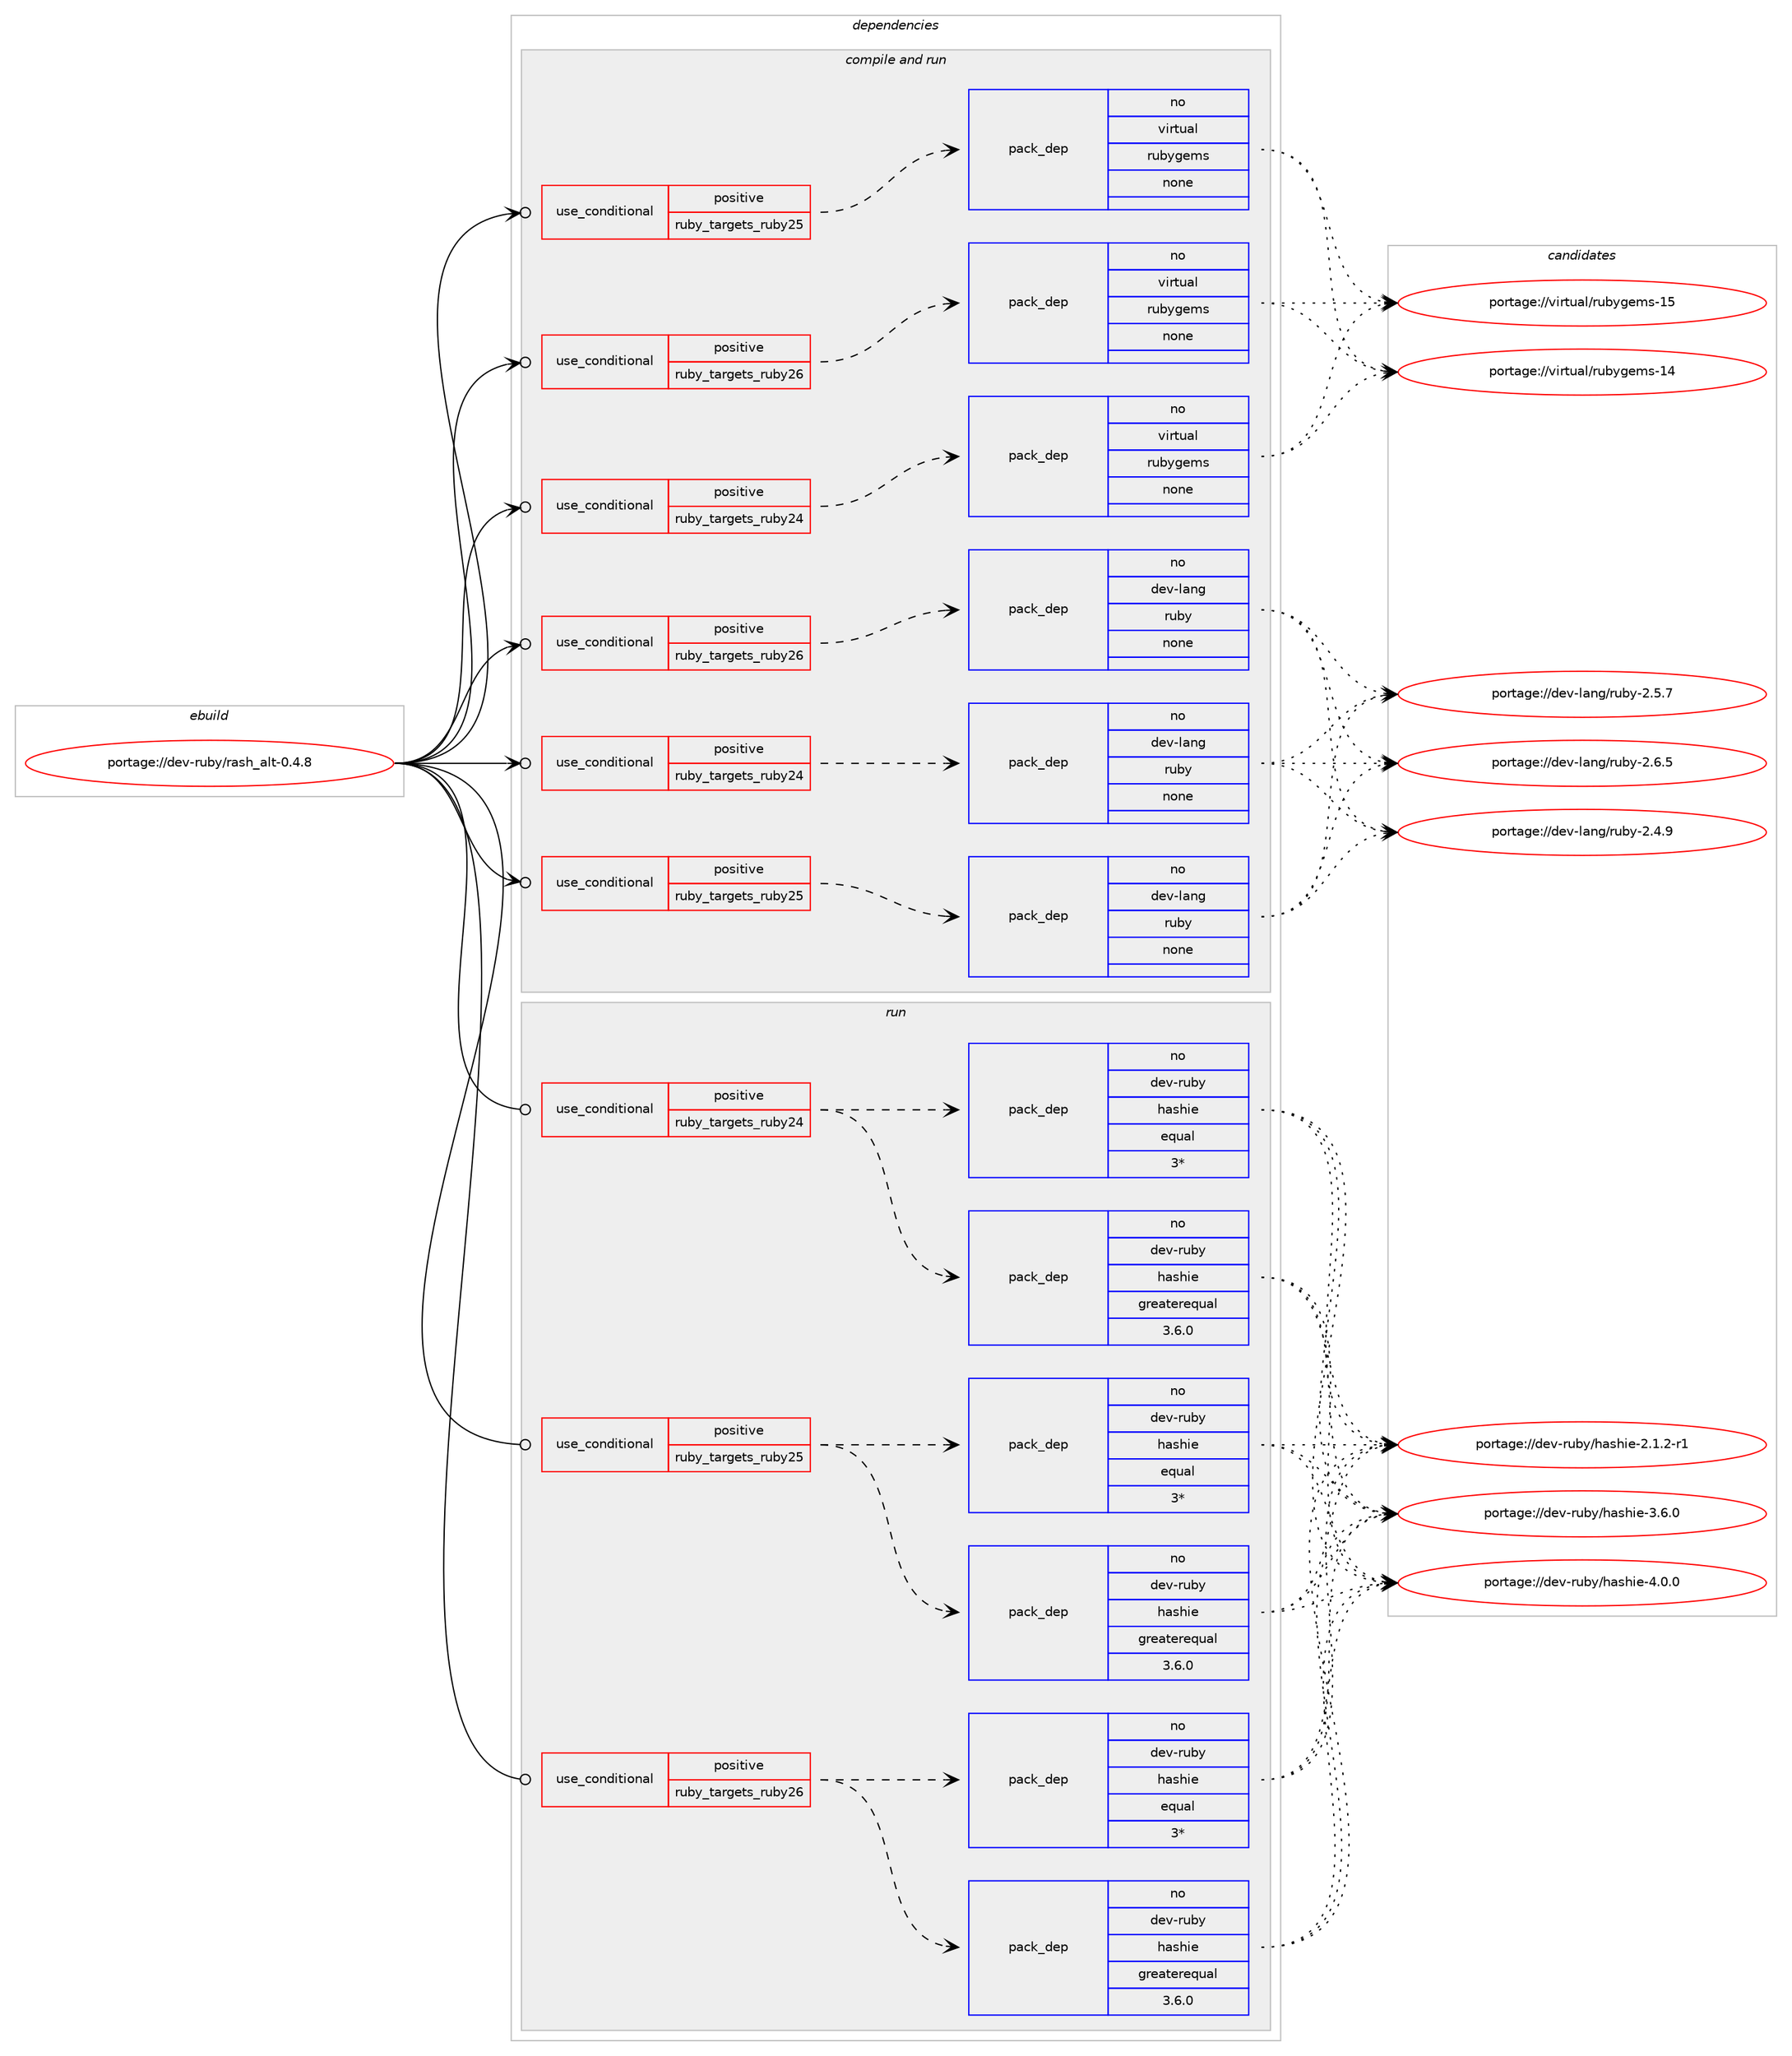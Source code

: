 digraph prolog {

# *************
# Graph options
# *************

newrank=true;
concentrate=true;
compound=true;
graph [rankdir=LR,fontname=Helvetica,fontsize=10,ranksep=1.5];#, ranksep=2.5, nodesep=0.2];
edge  [arrowhead=vee];
node  [fontname=Helvetica,fontsize=10];

# **********
# The ebuild
# **********

subgraph cluster_leftcol {
color=gray;
rank=same;
label=<<i>ebuild</i>>;
id [label="portage://dev-ruby/rash_alt-0.4.8", color=red, width=4, href="../dev-ruby/rash_alt-0.4.8.svg"];
}

# ****************
# The dependencies
# ****************

subgraph cluster_midcol {
color=gray;
label=<<i>dependencies</i>>;
subgraph cluster_compile {
fillcolor="#eeeeee";
style=filled;
label=<<i>compile</i>>;
}
subgraph cluster_compileandrun {
fillcolor="#eeeeee";
style=filled;
label=<<i>compile and run</i>>;
subgraph cond60496 {
dependency237194 [label=<<TABLE BORDER="0" CELLBORDER="1" CELLSPACING="0" CELLPADDING="4"><TR><TD ROWSPAN="3" CELLPADDING="10">use_conditional</TD></TR><TR><TD>positive</TD></TR><TR><TD>ruby_targets_ruby24</TD></TR></TABLE>>, shape=none, color=red];
subgraph pack173151 {
dependency237195 [label=<<TABLE BORDER="0" CELLBORDER="1" CELLSPACING="0" CELLPADDING="4" WIDTH="220"><TR><TD ROWSPAN="6" CELLPADDING="30">pack_dep</TD></TR><TR><TD WIDTH="110">no</TD></TR><TR><TD>dev-lang</TD></TR><TR><TD>ruby</TD></TR><TR><TD>none</TD></TR><TR><TD></TD></TR></TABLE>>, shape=none, color=blue];
}
dependency237194:e -> dependency237195:w [weight=20,style="dashed",arrowhead="vee"];
}
id:e -> dependency237194:w [weight=20,style="solid",arrowhead="odotvee"];
subgraph cond60497 {
dependency237196 [label=<<TABLE BORDER="0" CELLBORDER="1" CELLSPACING="0" CELLPADDING="4"><TR><TD ROWSPAN="3" CELLPADDING="10">use_conditional</TD></TR><TR><TD>positive</TD></TR><TR><TD>ruby_targets_ruby24</TD></TR></TABLE>>, shape=none, color=red];
subgraph pack173152 {
dependency237197 [label=<<TABLE BORDER="0" CELLBORDER="1" CELLSPACING="0" CELLPADDING="4" WIDTH="220"><TR><TD ROWSPAN="6" CELLPADDING="30">pack_dep</TD></TR><TR><TD WIDTH="110">no</TD></TR><TR><TD>virtual</TD></TR><TR><TD>rubygems</TD></TR><TR><TD>none</TD></TR><TR><TD></TD></TR></TABLE>>, shape=none, color=blue];
}
dependency237196:e -> dependency237197:w [weight=20,style="dashed",arrowhead="vee"];
}
id:e -> dependency237196:w [weight=20,style="solid",arrowhead="odotvee"];
subgraph cond60498 {
dependency237198 [label=<<TABLE BORDER="0" CELLBORDER="1" CELLSPACING="0" CELLPADDING="4"><TR><TD ROWSPAN="3" CELLPADDING="10">use_conditional</TD></TR><TR><TD>positive</TD></TR><TR><TD>ruby_targets_ruby25</TD></TR></TABLE>>, shape=none, color=red];
subgraph pack173153 {
dependency237199 [label=<<TABLE BORDER="0" CELLBORDER="1" CELLSPACING="0" CELLPADDING="4" WIDTH="220"><TR><TD ROWSPAN="6" CELLPADDING="30">pack_dep</TD></TR><TR><TD WIDTH="110">no</TD></TR><TR><TD>dev-lang</TD></TR><TR><TD>ruby</TD></TR><TR><TD>none</TD></TR><TR><TD></TD></TR></TABLE>>, shape=none, color=blue];
}
dependency237198:e -> dependency237199:w [weight=20,style="dashed",arrowhead="vee"];
}
id:e -> dependency237198:w [weight=20,style="solid",arrowhead="odotvee"];
subgraph cond60499 {
dependency237200 [label=<<TABLE BORDER="0" CELLBORDER="1" CELLSPACING="0" CELLPADDING="4"><TR><TD ROWSPAN="3" CELLPADDING="10">use_conditional</TD></TR><TR><TD>positive</TD></TR><TR><TD>ruby_targets_ruby25</TD></TR></TABLE>>, shape=none, color=red];
subgraph pack173154 {
dependency237201 [label=<<TABLE BORDER="0" CELLBORDER="1" CELLSPACING="0" CELLPADDING="4" WIDTH="220"><TR><TD ROWSPAN="6" CELLPADDING="30">pack_dep</TD></TR><TR><TD WIDTH="110">no</TD></TR><TR><TD>virtual</TD></TR><TR><TD>rubygems</TD></TR><TR><TD>none</TD></TR><TR><TD></TD></TR></TABLE>>, shape=none, color=blue];
}
dependency237200:e -> dependency237201:w [weight=20,style="dashed",arrowhead="vee"];
}
id:e -> dependency237200:w [weight=20,style="solid",arrowhead="odotvee"];
subgraph cond60500 {
dependency237202 [label=<<TABLE BORDER="0" CELLBORDER="1" CELLSPACING="0" CELLPADDING="4"><TR><TD ROWSPAN="3" CELLPADDING="10">use_conditional</TD></TR><TR><TD>positive</TD></TR><TR><TD>ruby_targets_ruby26</TD></TR></TABLE>>, shape=none, color=red];
subgraph pack173155 {
dependency237203 [label=<<TABLE BORDER="0" CELLBORDER="1" CELLSPACING="0" CELLPADDING="4" WIDTH="220"><TR><TD ROWSPAN="6" CELLPADDING="30">pack_dep</TD></TR><TR><TD WIDTH="110">no</TD></TR><TR><TD>dev-lang</TD></TR><TR><TD>ruby</TD></TR><TR><TD>none</TD></TR><TR><TD></TD></TR></TABLE>>, shape=none, color=blue];
}
dependency237202:e -> dependency237203:w [weight=20,style="dashed",arrowhead="vee"];
}
id:e -> dependency237202:w [weight=20,style="solid",arrowhead="odotvee"];
subgraph cond60501 {
dependency237204 [label=<<TABLE BORDER="0" CELLBORDER="1" CELLSPACING="0" CELLPADDING="4"><TR><TD ROWSPAN="3" CELLPADDING="10">use_conditional</TD></TR><TR><TD>positive</TD></TR><TR><TD>ruby_targets_ruby26</TD></TR></TABLE>>, shape=none, color=red];
subgraph pack173156 {
dependency237205 [label=<<TABLE BORDER="0" CELLBORDER="1" CELLSPACING="0" CELLPADDING="4" WIDTH="220"><TR><TD ROWSPAN="6" CELLPADDING="30">pack_dep</TD></TR><TR><TD WIDTH="110">no</TD></TR><TR><TD>virtual</TD></TR><TR><TD>rubygems</TD></TR><TR><TD>none</TD></TR><TR><TD></TD></TR></TABLE>>, shape=none, color=blue];
}
dependency237204:e -> dependency237205:w [weight=20,style="dashed",arrowhead="vee"];
}
id:e -> dependency237204:w [weight=20,style="solid",arrowhead="odotvee"];
}
subgraph cluster_run {
fillcolor="#eeeeee";
style=filled;
label=<<i>run</i>>;
subgraph cond60502 {
dependency237206 [label=<<TABLE BORDER="0" CELLBORDER="1" CELLSPACING="0" CELLPADDING="4"><TR><TD ROWSPAN="3" CELLPADDING="10">use_conditional</TD></TR><TR><TD>positive</TD></TR><TR><TD>ruby_targets_ruby24</TD></TR></TABLE>>, shape=none, color=red];
subgraph pack173157 {
dependency237207 [label=<<TABLE BORDER="0" CELLBORDER="1" CELLSPACING="0" CELLPADDING="4" WIDTH="220"><TR><TD ROWSPAN="6" CELLPADDING="30">pack_dep</TD></TR><TR><TD WIDTH="110">no</TD></TR><TR><TD>dev-ruby</TD></TR><TR><TD>hashie</TD></TR><TR><TD>greaterequal</TD></TR><TR><TD>3.6.0</TD></TR></TABLE>>, shape=none, color=blue];
}
dependency237206:e -> dependency237207:w [weight=20,style="dashed",arrowhead="vee"];
subgraph pack173158 {
dependency237208 [label=<<TABLE BORDER="0" CELLBORDER="1" CELLSPACING="0" CELLPADDING="4" WIDTH="220"><TR><TD ROWSPAN="6" CELLPADDING="30">pack_dep</TD></TR><TR><TD WIDTH="110">no</TD></TR><TR><TD>dev-ruby</TD></TR><TR><TD>hashie</TD></TR><TR><TD>equal</TD></TR><TR><TD>3*</TD></TR></TABLE>>, shape=none, color=blue];
}
dependency237206:e -> dependency237208:w [weight=20,style="dashed",arrowhead="vee"];
}
id:e -> dependency237206:w [weight=20,style="solid",arrowhead="odot"];
subgraph cond60503 {
dependency237209 [label=<<TABLE BORDER="0" CELLBORDER="1" CELLSPACING="0" CELLPADDING="4"><TR><TD ROWSPAN="3" CELLPADDING="10">use_conditional</TD></TR><TR><TD>positive</TD></TR><TR><TD>ruby_targets_ruby25</TD></TR></TABLE>>, shape=none, color=red];
subgraph pack173159 {
dependency237210 [label=<<TABLE BORDER="0" CELLBORDER="1" CELLSPACING="0" CELLPADDING="4" WIDTH="220"><TR><TD ROWSPAN="6" CELLPADDING="30">pack_dep</TD></TR><TR><TD WIDTH="110">no</TD></TR><TR><TD>dev-ruby</TD></TR><TR><TD>hashie</TD></TR><TR><TD>greaterequal</TD></TR><TR><TD>3.6.0</TD></TR></TABLE>>, shape=none, color=blue];
}
dependency237209:e -> dependency237210:w [weight=20,style="dashed",arrowhead="vee"];
subgraph pack173160 {
dependency237211 [label=<<TABLE BORDER="0" CELLBORDER="1" CELLSPACING="0" CELLPADDING="4" WIDTH="220"><TR><TD ROWSPAN="6" CELLPADDING="30">pack_dep</TD></TR><TR><TD WIDTH="110">no</TD></TR><TR><TD>dev-ruby</TD></TR><TR><TD>hashie</TD></TR><TR><TD>equal</TD></TR><TR><TD>3*</TD></TR></TABLE>>, shape=none, color=blue];
}
dependency237209:e -> dependency237211:w [weight=20,style="dashed",arrowhead="vee"];
}
id:e -> dependency237209:w [weight=20,style="solid",arrowhead="odot"];
subgraph cond60504 {
dependency237212 [label=<<TABLE BORDER="0" CELLBORDER="1" CELLSPACING="0" CELLPADDING="4"><TR><TD ROWSPAN="3" CELLPADDING="10">use_conditional</TD></TR><TR><TD>positive</TD></TR><TR><TD>ruby_targets_ruby26</TD></TR></TABLE>>, shape=none, color=red];
subgraph pack173161 {
dependency237213 [label=<<TABLE BORDER="0" CELLBORDER="1" CELLSPACING="0" CELLPADDING="4" WIDTH="220"><TR><TD ROWSPAN="6" CELLPADDING="30">pack_dep</TD></TR><TR><TD WIDTH="110">no</TD></TR><TR><TD>dev-ruby</TD></TR><TR><TD>hashie</TD></TR><TR><TD>greaterequal</TD></TR><TR><TD>3.6.0</TD></TR></TABLE>>, shape=none, color=blue];
}
dependency237212:e -> dependency237213:w [weight=20,style="dashed",arrowhead="vee"];
subgraph pack173162 {
dependency237214 [label=<<TABLE BORDER="0" CELLBORDER="1" CELLSPACING="0" CELLPADDING="4" WIDTH="220"><TR><TD ROWSPAN="6" CELLPADDING="30">pack_dep</TD></TR><TR><TD WIDTH="110">no</TD></TR><TR><TD>dev-ruby</TD></TR><TR><TD>hashie</TD></TR><TR><TD>equal</TD></TR><TR><TD>3*</TD></TR></TABLE>>, shape=none, color=blue];
}
dependency237212:e -> dependency237214:w [weight=20,style="dashed",arrowhead="vee"];
}
id:e -> dependency237212:w [weight=20,style="solid",arrowhead="odot"];
}
}

# **************
# The candidates
# **************

subgraph cluster_choices {
rank=same;
color=gray;
label=<<i>candidates</i>>;

subgraph choice173151 {
color=black;
nodesep=1;
choiceportage10010111845108971101034711411798121455046524657 [label="portage://dev-lang/ruby-2.4.9", color=red, width=4,href="../dev-lang/ruby-2.4.9.svg"];
choiceportage10010111845108971101034711411798121455046534655 [label="portage://dev-lang/ruby-2.5.7", color=red, width=4,href="../dev-lang/ruby-2.5.7.svg"];
choiceportage10010111845108971101034711411798121455046544653 [label="portage://dev-lang/ruby-2.6.5", color=red, width=4,href="../dev-lang/ruby-2.6.5.svg"];
dependency237195:e -> choiceportage10010111845108971101034711411798121455046524657:w [style=dotted,weight="100"];
dependency237195:e -> choiceportage10010111845108971101034711411798121455046534655:w [style=dotted,weight="100"];
dependency237195:e -> choiceportage10010111845108971101034711411798121455046544653:w [style=dotted,weight="100"];
}
subgraph choice173152 {
color=black;
nodesep=1;
choiceportage118105114116117971084711411798121103101109115454952 [label="portage://virtual/rubygems-14", color=red, width=4,href="../virtual/rubygems-14.svg"];
choiceportage118105114116117971084711411798121103101109115454953 [label="portage://virtual/rubygems-15", color=red, width=4,href="../virtual/rubygems-15.svg"];
dependency237197:e -> choiceportage118105114116117971084711411798121103101109115454952:w [style=dotted,weight="100"];
dependency237197:e -> choiceportage118105114116117971084711411798121103101109115454953:w [style=dotted,weight="100"];
}
subgraph choice173153 {
color=black;
nodesep=1;
choiceportage10010111845108971101034711411798121455046524657 [label="portage://dev-lang/ruby-2.4.9", color=red, width=4,href="../dev-lang/ruby-2.4.9.svg"];
choiceportage10010111845108971101034711411798121455046534655 [label="portage://dev-lang/ruby-2.5.7", color=red, width=4,href="../dev-lang/ruby-2.5.7.svg"];
choiceportage10010111845108971101034711411798121455046544653 [label="portage://dev-lang/ruby-2.6.5", color=red, width=4,href="../dev-lang/ruby-2.6.5.svg"];
dependency237199:e -> choiceportage10010111845108971101034711411798121455046524657:w [style=dotted,weight="100"];
dependency237199:e -> choiceportage10010111845108971101034711411798121455046534655:w [style=dotted,weight="100"];
dependency237199:e -> choiceportage10010111845108971101034711411798121455046544653:w [style=dotted,weight="100"];
}
subgraph choice173154 {
color=black;
nodesep=1;
choiceportage118105114116117971084711411798121103101109115454952 [label="portage://virtual/rubygems-14", color=red, width=4,href="../virtual/rubygems-14.svg"];
choiceportage118105114116117971084711411798121103101109115454953 [label="portage://virtual/rubygems-15", color=red, width=4,href="../virtual/rubygems-15.svg"];
dependency237201:e -> choiceportage118105114116117971084711411798121103101109115454952:w [style=dotted,weight="100"];
dependency237201:e -> choiceportage118105114116117971084711411798121103101109115454953:w [style=dotted,weight="100"];
}
subgraph choice173155 {
color=black;
nodesep=1;
choiceportage10010111845108971101034711411798121455046524657 [label="portage://dev-lang/ruby-2.4.9", color=red, width=4,href="../dev-lang/ruby-2.4.9.svg"];
choiceportage10010111845108971101034711411798121455046534655 [label="portage://dev-lang/ruby-2.5.7", color=red, width=4,href="../dev-lang/ruby-2.5.7.svg"];
choiceportage10010111845108971101034711411798121455046544653 [label="portage://dev-lang/ruby-2.6.5", color=red, width=4,href="../dev-lang/ruby-2.6.5.svg"];
dependency237203:e -> choiceportage10010111845108971101034711411798121455046524657:w [style=dotted,weight="100"];
dependency237203:e -> choiceportage10010111845108971101034711411798121455046534655:w [style=dotted,weight="100"];
dependency237203:e -> choiceportage10010111845108971101034711411798121455046544653:w [style=dotted,weight="100"];
}
subgraph choice173156 {
color=black;
nodesep=1;
choiceportage118105114116117971084711411798121103101109115454952 [label="portage://virtual/rubygems-14", color=red, width=4,href="../virtual/rubygems-14.svg"];
choiceportage118105114116117971084711411798121103101109115454953 [label="portage://virtual/rubygems-15", color=red, width=4,href="../virtual/rubygems-15.svg"];
dependency237205:e -> choiceportage118105114116117971084711411798121103101109115454952:w [style=dotted,weight="100"];
dependency237205:e -> choiceportage118105114116117971084711411798121103101109115454953:w [style=dotted,weight="100"];
}
subgraph choice173157 {
color=black;
nodesep=1;
choiceportage100101118451141179812147104971151041051014550464946504511449 [label="portage://dev-ruby/hashie-2.1.2-r1", color=red, width=4,href="../dev-ruby/hashie-2.1.2-r1.svg"];
choiceportage10010111845114117981214710497115104105101455146544648 [label="portage://dev-ruby/hashie-3.6.0", color=red, width=4,href="../dev-ruby/hashie-3.6.0.svg"];
choiceportage10010111845114117981214710497115104105101455246484648 [label="portage://dev-ruby/hashie-4.0.0", color=red, width=4,href="../dev-ruby/hashie-4.0.0.svg"];
dependency237207:e -> choiceportage100101118451141179812147104971151041051014550464946504511449:w [style=dotted,weight="100"];
dependency237207:e -> choiceportage10010111845114117981214710497115104105101455146544648:w [style=dotted,weight="100"];
dependency237207:e -> choiceportage10010111845114117981214710497115104105101455246484648:w [style=dotted,weight="100"];
}
subgraph choice173158 {
color=black;
nodesep=1;
choiceportage100101118451141179812147104971151041051014550464946504511449 [label="portage://dev-ruby/hashie-2.1.2-r1", color=red, width=4,href="../dev-ruby/hashie-2.1.2-r1.svg"];
choiceportage10010111845114117981214710497115104105101455146544648 [label="portage://dev-ruby/hashie-3.6.0", color=red, width=4,href="../dev-ruby/hashie-3.6.0.svg"];
choiceportage10010111845114117981214710497115104105101455246484648 [label="portage://dev-ruby/hashie-4.0.0", color=red, width=4,href="../dev-ruby/hashie-4.0.0.svg"];
dependency237208:e -> choiceportage100101118451141179812147104971151041051014550464946504511449:w [style=dotted,weight="100"];
dependency237208:e -> choiceportage10010111845114117981214710497115104105101455146544648:w [style=dotted,weight="100"];
dependency237208:e -> choiceportage10010111845114117981214710497115104105101455246484648:w [style=dotted,weight="100"];
}
subgraph choice173159 {
color=black;
nodesep=1;
choiceportage100101118451141179812147104971151041051014550464946504511449 [label="portage://dev-ruby/hashie-2.1.2-r1", color=red, width=4,href="../dev-ruby/hashie-2.1.2-r1.svg"];
choiceportage10010111845114117981214710497115104105101455146544648 [label="portage://dev-ruby/hashie-3.6.0", color=red, width=4,href="../dev-ruby/hashie-3.6.0.svg"];
choiceportage10010111845114117981214710497115104105101455246484648 [label="portage://dev-ruby/hashie-4.0.0", color=red, width=4,href="../dev-ruby/hashie-4.0.0.svg"];
dependency237210:e -> choiceportage100101118451141179812147104971151041051014550464946504511449:w [style=dotted,weight="100"];
dependency237210:e -> choiceportage10010111845114117981214710497115104105101455146544648:w [style=dotted,weight="100"];
dependency237210:e -> choiceportage10010111845114117981214710497115104105101455246484648:w [style=dotted,weight="100"];
}
subgraph choice173160 {
color=black;
nodesep=1;
choiceportage100101118451141179812147104971151041051014550464946504511449 [label="portage://dev-ruby/hashie-2.1.2-r1", color=red, width=4,href="../dev-ruby/hashie-2.1.2-r1.svg"];
choiceportage10010111845114117981214710497115104105101455146544648 [label="portage://dev-ruby/hashie-3.6.0", color=red, width=4,href="../dev-ruby/hashie-3.6.0.svg"];
choiceportage10010111845114117981214710497115104105101455246484648 [label="portage://dev-ruby/hashie-4.0.0", color=red, width=4,href="../dev-ruby/hashie-4.0.0.svg"];
dependency237211:e -> choiceportage100101118451141179812147104971151041051014550464946504511449:w [style=dotted,weight="100"];
dependency237211:e -> choiceportage10010111845114117981214710497115104105101455146544648:w [style=dotted,weight="100"];
dependency237211:e -> choiceportage10010111845114117981214710497115104105101455246484648:w [style=dotted,weight="100"];
}
subgraph choice173161 {
color=black;
nodesep=1;
choiceportage100101118451141179812147104971151041051014550464946504511449 [label="portage://dev-ruby/hashie-2.1.2-r1", color=red, width=4,href="../dev-ruby/hashie-2.1.2-r1.svg"];
choiceportage10010111845114117981214710497115104105101455146544648 [label="portage://dev-ruby/hashie-3.6.0", color=red, width=4,href="../dev-ruby/hashie-3.6.0.svg"];
choiceportage10010111845114117981214710497115104105101455246484648 [label="portage://dev-ruby/hashie-4.0.0", color=red, width=4,href="../dev-ruby/hashie-4.0.0.svg"];
dependency237213:e -> choiceportage100101118451141179812147104971151041051014550464946504511449:w [style=dotted,weight="100"];
dependency237213:e -> choiceportage10010111845114117981214710497115104105101455146544648:w [style=dotted,weight="100"];
dependency237213:e -> choiceportage10010111845114117981214710497115104105101455246484648:w [style=dotted,weight="100"];
}
subgraph choice173162 {
color=black;
nodesep=1;
choiceportage100101118451141179812147104971151041051014550464946504511449 [label="portage://dev-ruby/hashie-2.1.2-r1", color=red, width=4,href="../dev-ruby/hashie-2.1.2-r1.svg"];
choiceportage10010111845114117981214710497115104105101455146544648 [label="portage://dev-ruby/hashie-3.6.0", color=red, width=4,href="../dev-ruby/hashie-3.6.0.svg"];
choiceportage10010111845114117981214710497115104105101455246484648 [label="portage://dev-ruby/hashie-4.0.0", color=red, width=4,href="../dev-ruby/hashie-4.0.0.svg"];
dependency237214:e -> choiceportage100101118451141179812147104971151041051014550464946504511449:w [style=dotted,weight="100"];
dependency237214:e -> choiceportage10010111845114117981214710497115104105101455146544648:w [style=dotted,weight="100"];
dependency237214:e -> choiceportage10010111845114117981214710497115104105101455246484648:w [style=dotted,weight="100"];
}
}

}
